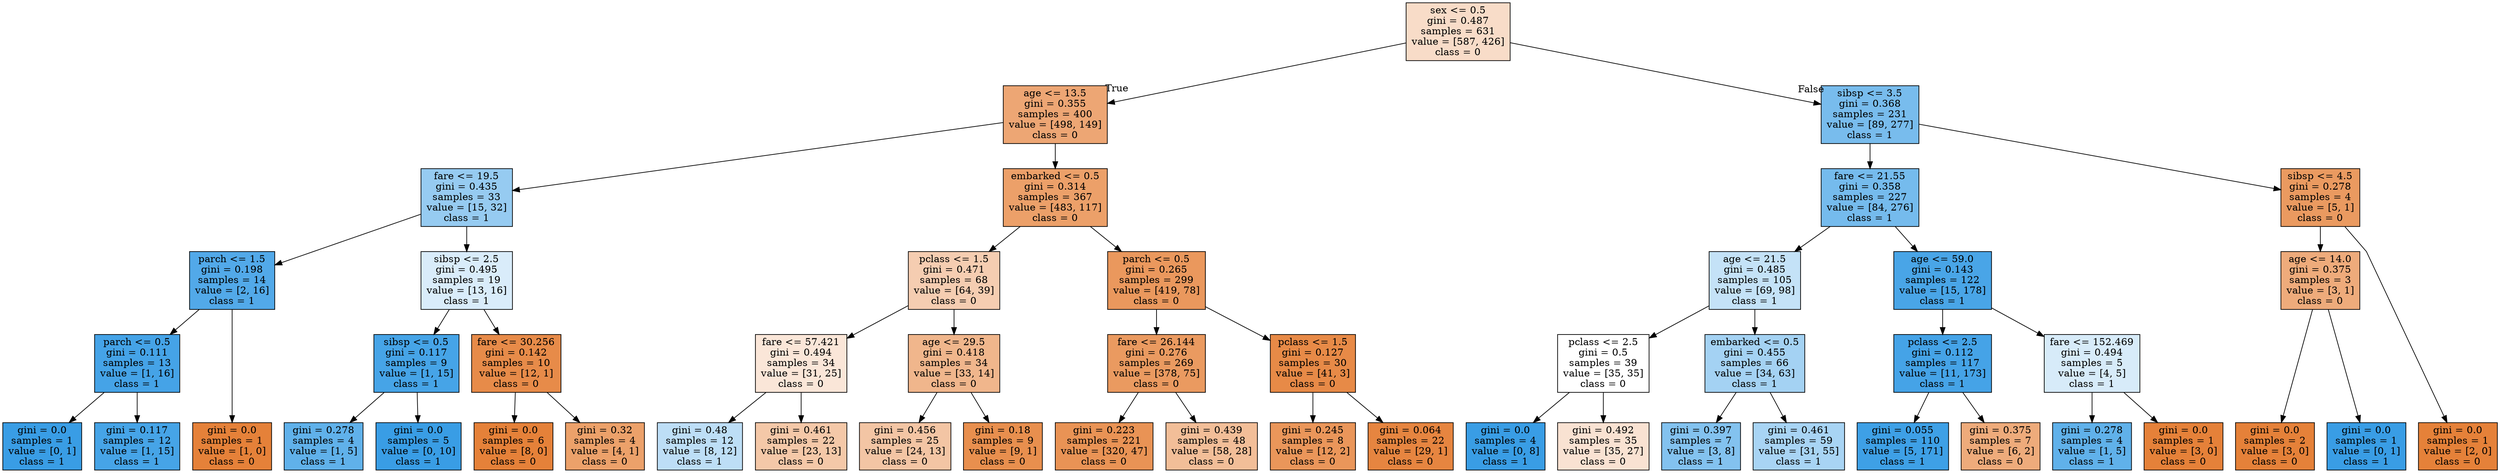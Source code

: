 digraph Tree {
node [shape=box, style="filled", color="black"] ;
graph [ranksep=equally, splines=polyline] ;
0 [label="sex <= 0.5\ngini = 0.487\nsamples = 631\nvalue = [587, 426]\nclass = 0", fillcolor="#e5813946"] ;
1 [label="age <= 13.5\ngini = 0.355\nsamples = 400\nvalue = [498, 149]\nclass = 0", fillcolor="#e58139b3"] ;
0 -> 1 [labeldistance=2.5, labelangle=45, headlabel="True"] ;
2 [label="fare <= 19.5\ngini = 0.435\nsamples = 33\nvalue = [15, 32]\nclass = 1", fillcolor="#399de587"] ;
1 -> 2 ;
3 [label="parch <= 1.5\ngini = 0.198\nsamples = 14\nvalue = [2, 16]\nclass = 1", fillcolor="#399de5df"] ;
2 -> 3 ;
4 [label="parch <= 0.5\ngini = 0.111\nsamples = 13\nvalue = [1, 16]\nclass = 1", fillcolor="#399de5ef"] ;
3 -> 4 ;
5 [label="gini = 0.0\nsamples = 1\nvalue = [0, 1]\nclass = 1", fillcolor="#399de5ff"] ;
4 -> 5 ;
6 [label="gini = 0.117\nsamples = 12\nvalue = [1, 15]\nclass = 1", fillcolor="#399de5ee"] ;
4 -> 6 ;
7 [label="gini = 0.0\nsamples = 1\nvalue = [1, 0]\nclass = 0", fillcolor="#e58139ff"] ;
3 -> 7 ;
8 [label="sibsp <= 2.5\ngini = 0.495\nsamples = 19\nvalue = [13, 16]\nclass = 1", fillcolor="#399de530"] ;
2 -> 8 ;
9 [label="sibsp <= 0.5\ngini = 0.117\nsamples = 9\nvalue = [1, 15]\nclass = 1", fillcolor="#399de5ee"] ;
8 -> 9 ;
10 [label="gini = 0.278\nsamples = 4\nvalue = [1, 5]\nclass = 1", fillcolor="#399de5cc"] ;
9 -> 10 ;
11 [label="gini = 0.0\nsamples = 5\nvalue = [0, 10]\nclass = 1", fillcolor="#399de5ff"] ;
9 -> 11 ;
12 [label="fare <= 30.256\ngini = 0.142\nsamples = 10\nvalue = [12, 1]\nclass = 0", fillcolor="#e58139ea"] ;
8 -> 12 ;
13 [label="gini = 0.0\nsamples = 6\nvalue = [8, 0]\nclass = 0", fillcolor="#e58139ff"] ;
12 -> 13 ;
14 [label="gini = 0.32\nsamples = 4\nvalue = [4, 1]\nclass = 0", fillcolor="#e58139bf"] ;
12 -> 14 ;
15 [label="embarked <= 0.5\ngini = 0.314\nsamples = 367\nvalue = [483, 117]\nclass = 0", fillcolor="#e58139c1"] ;
1 -> 15 ;
16 [label="pclass <= 1.5\ngini = 0.471\nsamples = 68\nvalue = [64, 39]\nclass = 0", fillcolor="#e5813964"] ;
15 -> 16 ;
17 [label="fare <= 57.421\ngini = 0.494\nsamples = 34\nvalue = [31, 25]\nclass = 0", fillcolor="#e5813931"] ;
16 -> 17 ;
18 [label="gini = 0.48\nsamples = 12\nvalue = [8, 12]\nclass = 1", fillcolor="#399de555"] ;
17 -> 18 ;
19 [label="gini = 0.461\nsamples = 22\nvalue = [23, 13]\nclass = 0", fillcolor="#e581396f"] ;
17 -> 19 ;
20 [label="age <= 29.5\ngini = 0.418\nsamples = 34\nvalue = [33, 14]\nclass = 0", fillcolor="#e5813993"] ;
16 -> 20 ;
21 [label="gini = 0.456\nsamples = 25\nvalue = [24, 13]\nclass = 0", fillcolor="#e5813975"] ;
20 -> 21 ;
22 [label="gini = 0.18\nsamples = 9\nvalue = [9, 1]\nclass = 0", fillcolor="#e58139e3"] ;
20 -> 22 ;
23 [label="parch <= 0.5\ngini = 0.265\nsamples = 299\nvalue = [419, 78]\nclass = 0", fillcolor="#e58139d0"] ;
15 -> 23 ;
24 [label="fare <= 26.144\ngini = 0.276\nsamples = 269\nvalue = [378, 75]\nclass = 0", fillcolor="#e58139cc"] ;
23 -> 24 ;
25 [label="gini = 0.223\nsamples = 221\nvalue = [320, 47]\nclass = 0", fillcolor="#e58139da"] ;
24 -> 25 ;
26 [label="gini = 0.439\nsamples = 48\nvalue = [58, 28]\nclass = 0", fillcolor="#e5813984"] ;
24 -> 26 ;
27 [label="pclass <= 1.5\ngini = 0.127\nsamples = 30\nvalue = [41, 3]\nclass = 0", fillcolor="#e58139ec"] ;
23 -> 27 ;
28 [label="gini = 0.245\nsamples = 8\nvalue = [12, 2]\nclass = 0", fillcolor="#e58139d4"] ;
27 -> 28 ;
29 [label="gini = 0.064\nsamples = 22\nvalue = [29, 1]\nclass = 0", fillcolor="#e58139f6"] ;
27 -> 29 ;
30 [label="sibsp <= 3.5\ngini = 0.368\nsamples = 231\nvalue = [89, 277]\nclass = 1", fillcolor="#399de5ad"] ;
0 -> 30 [labeldistance=2.5, labelangle=-45, headlabel="False"] ;
31 [label="fare <= 21.55\ngini = 0.358\nsamples = 227\nvalue = [84, 276]\nclass = 1", fillcolor="#399de5b1"] ;
30 -> 31 ;
32 [label="age <= 21.5\ngini = 0.485\nsamples = 105\nvalue = [69, 98]\nclass = 1", fillcolor="#399de54b"] ;
31 -> 32 ;
33 [label="pclass <= 2.5\ngini = 0.5\nsamples = 39\nvalue = [35, 35]\nclass = 0", fillcolor="#e5813900"] ;
32 -> 33 ;
34 [label="gini = 0.0\nsamples = 4\nvalue = [0, 8]\nclass = 1", fillcolor="#399de5ff"] ;
33 -> 34 ;
35 [label="gini = 0.492\nsamples = 35\nvalue = [35, 27]\nclass = 0", fillcolor="#e581393a"] ;
33 -> 35 ;
36 [label="embarked <= 0.5\ngini = 0.455\nsamples = 66\nvalue = [34, 63]\nclass = 1", fillcolor="#399de575"] ;
32 -> 36 ;
37 [label="gini = 0.397\nsamples = 7\nvalue = [3, 8]\nclass = 1", fillcolor="#399de59f"] ;
36 -> 37 ;
38 [label="gini = 0.461\nsamples = 59\nvalue = [31, 55]\nclass = 1", fillcolor="#399de56f"] ;
36 -> 38 ;
39 [label="age <= 59.0\ngini = 0.143\nsamples = 122\nvalue = [15, 178]\nclass = 1", fillcolor="#399de5ea"] ;
31 -> 39 ;
40 [label="pclass <= 2.5\ngini = 0.112\nsamples = 117\nvalue = [11, 173]\nclass = 1", fillcolor="#399de5ef"] ;
39 -> 40 ;
41 [label="gini = 0.055\nsamples = 110\nvalue = [5, 171]\nclass = 1", fillcolor="#399de5f8"] ;
40 -> 41 ;
42 [label="gini = 0.375\nsamples = 7\nvalue = [6, 2]\nclass = 0", fillcolor="#e58139aa"] ;
40 -> 42 ;
43 [label="fare <= 152.469\ngini = 0.494\nsamples = 5\nvalue = [4, 5]\nclass = 1", fillcolor="#399de533"] ;
39 -> 43 ;
44 [label="gini = 0.278\nsamples = 4\nvalue = [1, 5]\nclass = 1", fillcolor="#399de5cc"] ;
43 -> 44 ;
45 [label="gini = 0.0\nsamples = 1\nvalue = [3, 0]\nclass = 0", fillcolor="#e58139ff"] ;
43 -> 45 ;
46 [label="sibsp <= 4.5\ngini = 0.278\nsamples = 4\nvalue = [5, 1]\nclass = 0", fillcolor="#e58139cc"] ;
30 -> 46 ;
47 [label="age <= 14.0\ngini = 0.375\nsamples = 3\nvalue = [3, 1]\nclass = 0", fillcolor="#e58139aa"] ;
46 -> 47 ;
48 [label="gini = 0.0\nsamples = 2\nvalue = [3, 0]\nclass = 0", fillcolor="#e58139ff"] ;
47 -> 48 ;
49 [label="gini = 0.0\nsamples = 1\nvalue = [0, 1]\nclass = 1", fillcolor="#399de5ff"] ;
47 -> 49 ;
50 [label="gini = 0.0\nsamples = 1\nvalue = [2, 0]\nclass = 0", fillcolor="#e58139ff"] ;
46 -> 50 ;
{rank=same ; 0} ;
{rank=same ; 1; 30} ;
{rank=same ; 2; 15; 31; 46} ;
{rank=same ; 3; 8; 16; 23; 32; 39; 47} ;
{rank=same ; 4; 9; 12; 17; 20; 24; 27; 33; 36; 40; 43} ;
{rank=same ; 5; 6; 7; 10; 11; 13; 14; 18; 19; 21; 22; 25; 26; 28; 29; 34; 35; 37; 38; 41; 42; 44; 45; 48; 49; 50} ;
}